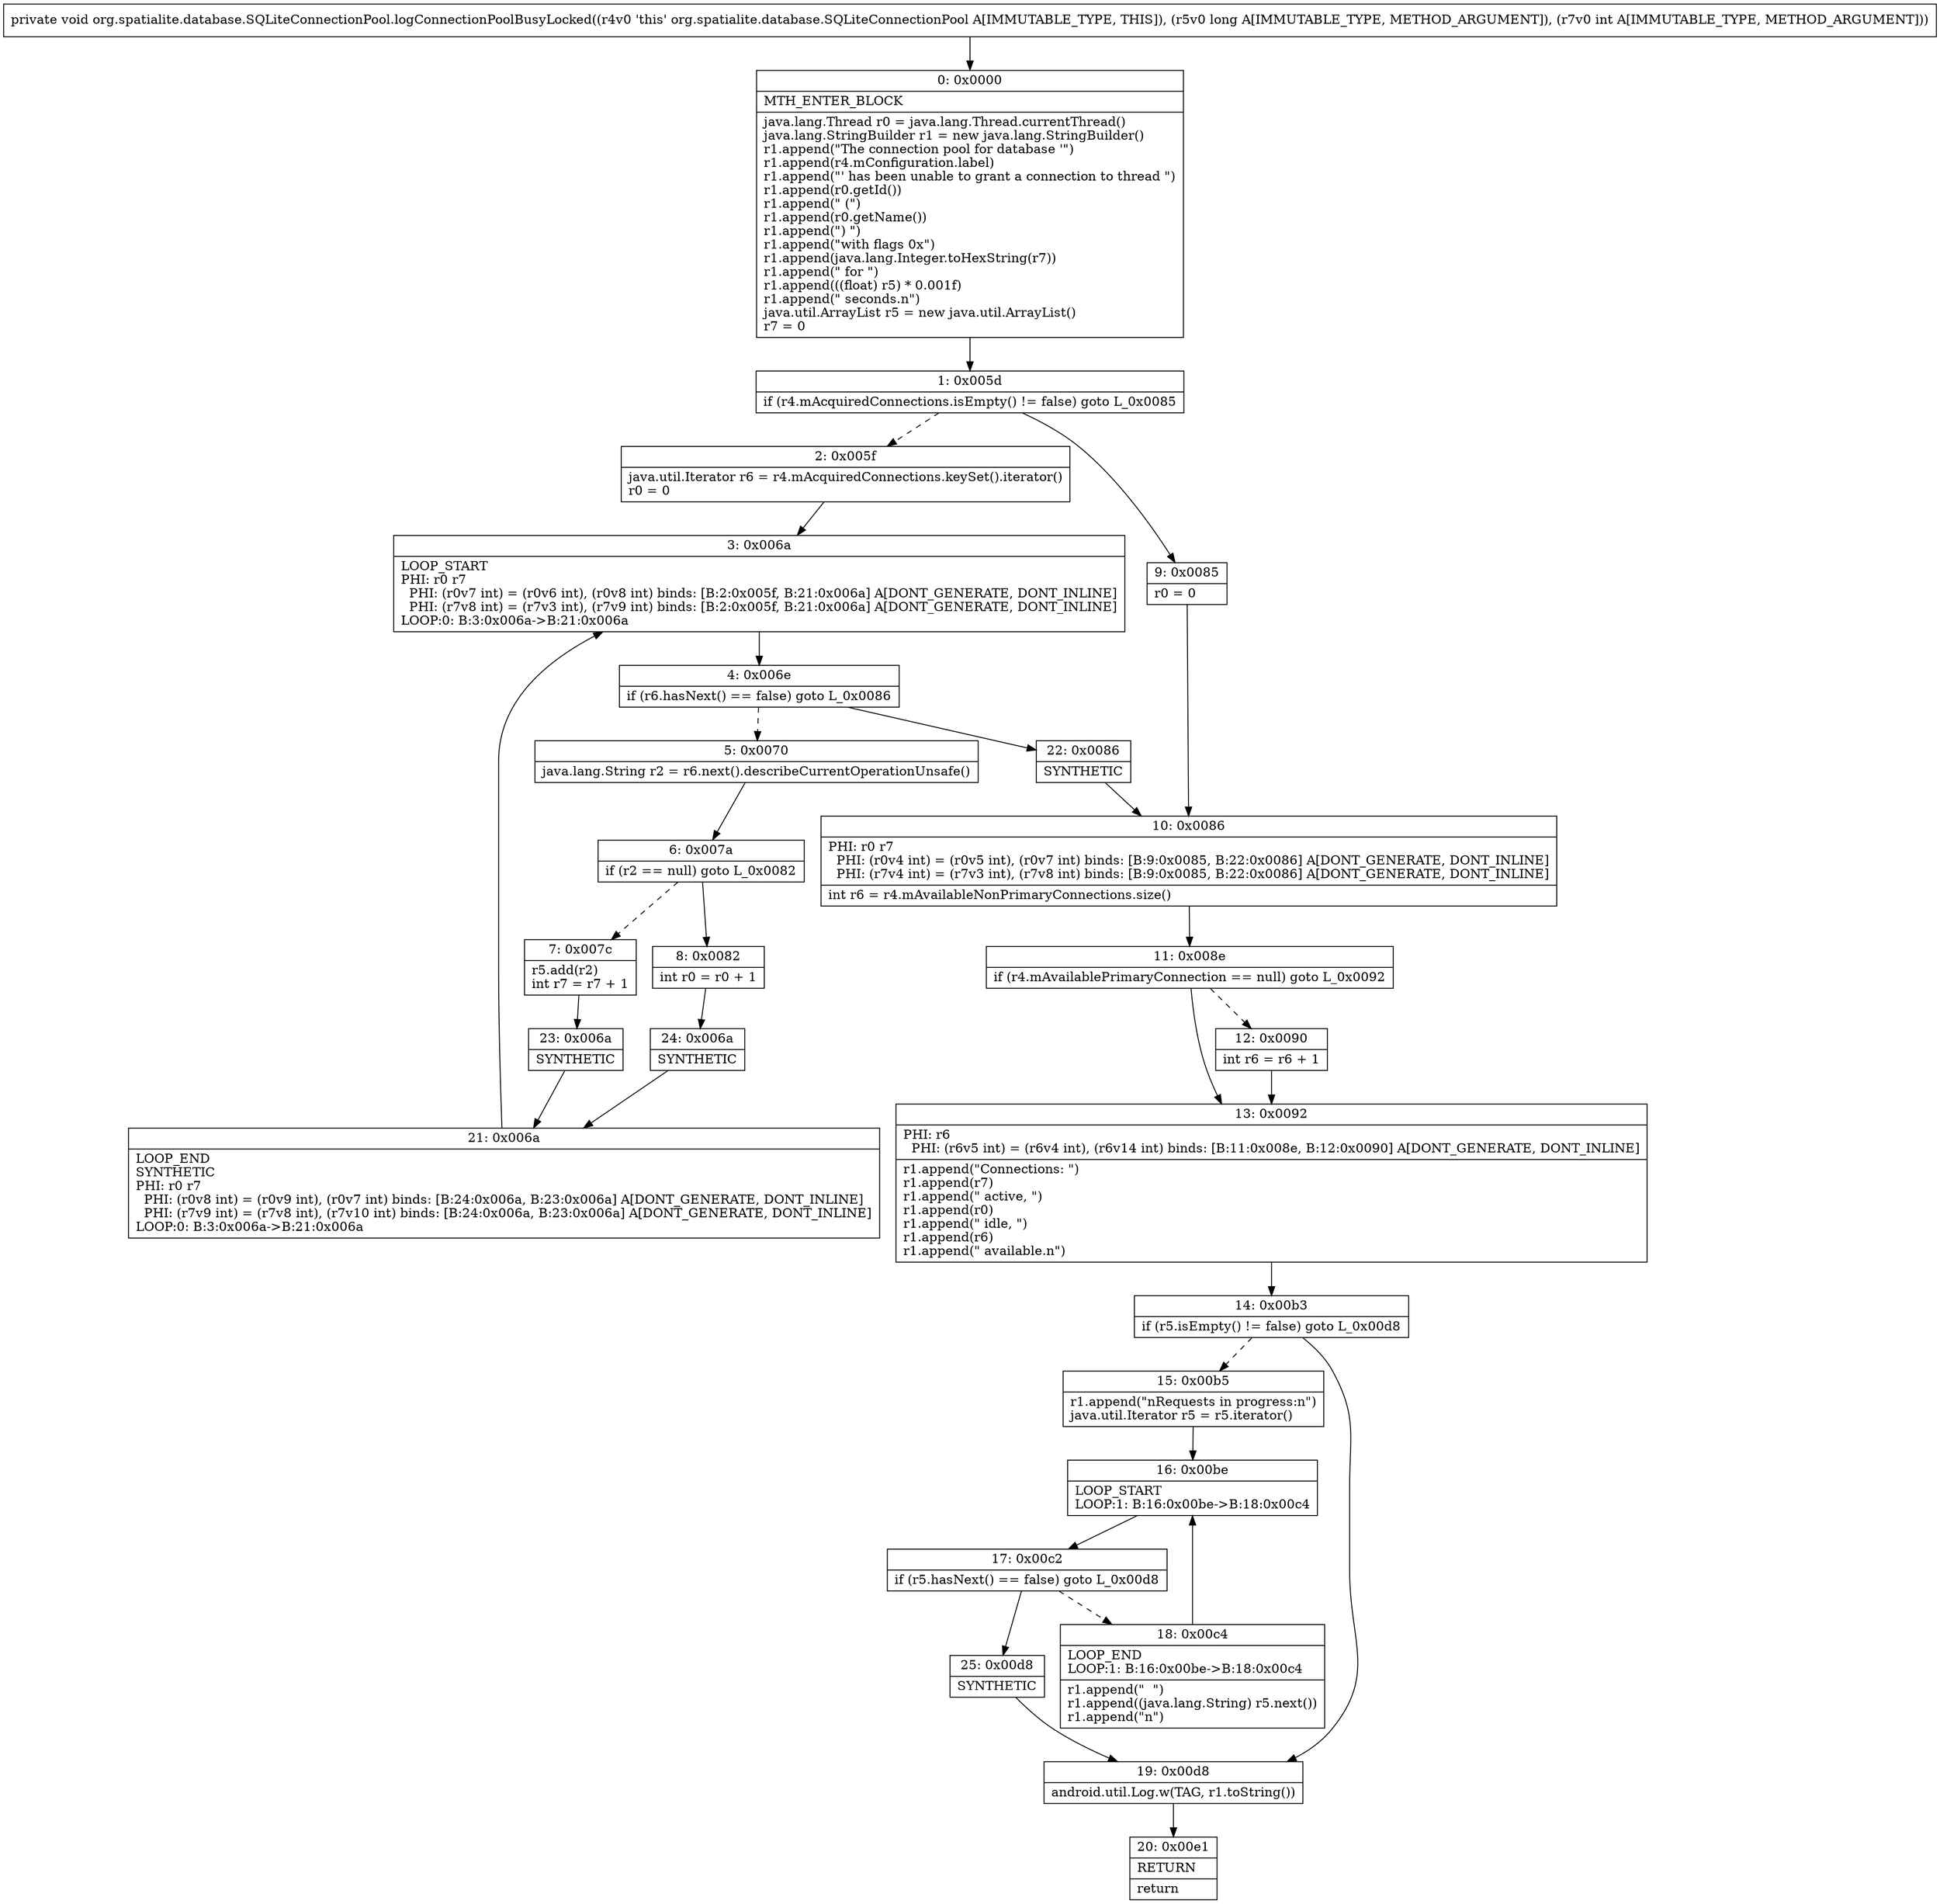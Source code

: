 digraph "CFG fororg.spatialite.database.SQLiteConnectionPool.logConnectionPoolBusyLocked(JI)V" {
Node_0 [shape=record,label="{0\:\ 0x0000|MTH_ENTER_BLOCK\l|java.lang.Thread r0 = java.lang.Thread.currentThread()\ljava.lang.StringBuilder r1 = new java.lang.StringBuilder()\lr1.append(\"The connection pool for database '\")\lr1.append(r4.mConfiguration.label)\lr1.append(\"' has been unable to grant a connection to thread \")\lr1.append(r0.getId())\lr1.append(\" (\")\lr1.append(r0.getName())\lr1.append(\") \")\lr1.append(\"with flags 0x\")\lr1.append(java.lang.Integer.toHexString(r7))\lr1.append(\" for \")\lr1.append(((float) r5) * 0.001f)\lr1.append(\" seconds.n\")\ljava.util.ArrayList r5 = new java.util.ArrayList()\lr7 = 0\l}"];
Node_1 [shape=record,label="{1\:\ 0x005d|if (r4.mAcquiredConnections.isEmpty() != false) goto L_0x0085\l}"];
Node_2 [shape=record,label="{2\:\ 0x005f|java.util.Iterator r6 = r4.mAcquiredConnections.keySet().iterator()\lr0 = 0\l}"];
Node_3 [shape=record,label="{3\:\ 0x006a|LOOP_START\lPHI: r0 r7 \l  PHI: (r0v7 int) = (r0v6 int), (r0v8 int) binds: [B:2:0x005f, B:21:0x006a] A[DONT_GENERATE, DONT_INLINE]\l  PHI: (r7v8 int) = (r7v3 int), (r7v9 int) binds: [B:2:0x005f, B:21:0x006a] A[DONT_GENERATE, DONT_INLINE]\lLOOP:0: B:3:0x006a\-\>B:21:0x006a\l}"];
Node_4 [shape=record,label="{4\:\ 0x006e|if (r6.hasNext() == false) goto L_0x0086\l}"];
Node_5 [shape=record,label="{5\:\ 0x0070|java.lang.String r2 = r6.next().describeCurrentOperationUnsafe()\l}"];
Node_6 [shape=record,label="{6\:\ 0x007a|if (r2 == null) goto L_0x0082\l}"];
Node_7 [shape=record,label="{7\:\ 0x007c|r5.add(r2)\lint r7 = r7 + 1\l}"];
Node_8 [shape=record,label="{8\:\ 0x0082|int r0 = r0 + 1\l}"];
Node_9 [shape=record,label="{9\:\ 0x0085|r0 = 0\l}"];
Node_10 [shape=record,label="{10\:\ 0x0086|PHI: r0 r7 \l  PHI: (r0v4 int) = (r0v5 int), (r0v7 int) binds: [B:9:0x0085, B:22:0x0086] A[DONT_GENERATE, DONT_INLINE]\l  PHI: (r7v4 int) = (r7v3 int), (r7v8 int) binds: [B:9:0x0085, B:22:0x0086] A[DONT_GENERATE, DONT_INLINE]\l|int r6 = r4.mAvailableNonPrimaryConnections.size()\l}"];
Node_11 [shape=record,label="{11\:\ 0x008e|if (r4.mAvailablePrimaryConnection == null) goto L_0x0092\l}"];
Node_12 [shape=record,label="{12\:\ 0x0090|int r6 = r6 + 1\l}"];
Node_13 [shape=record,label="{13\:\ 0x0092|PHI: r6 \l  PHI: (r6v5 int) = (r6v4 int), (r6v14 int) binds: [B:11:0x008e, B:12:0x0090] A[DONT_GENERATE, DONT_INLINE]\l|r1.append(\"Connections: \")\lr1.append(r7)\lr1.append(\" active, \")\lr1.append(r0)\lr1.append(\" idle, \")\lr1.append(r6)\lr1.append(\" available.n\")\l}"];
Node_14 [shape=record,label="{14\:\ 0x00b3|if (r5.isEmpty() != false) goto L_0x00d8\l}"];
Node_15 [shape=record,label="{15\:\ 0x00b5|r1.append(\"nRequests in progress:n\")\ljava.util.Iterator r5 = r5.iterator()\l}"];
Node_16 [shape=record,label="{16\:\ 0x00be|LOOP_START\lLOOP:1: B:16:0x00be\-\>B:18:0x00c4\l}"];
Node_17 [shape=record,label="{17\:\ 0x00c2|if (r5.hasNext() == false) goto L_0x00d8\l}"];
Node_18 [shape=record,label="{18\:\ 0x00c4|LOOP_END\lLOOP:1: B:16:0x00be\-\>B:18:0x00c4\l|r1.append(\"  \")\lr1.append((java.lang.String) r5.next())\lr1.append(\"n\")\l}"];
Node_19 [shape=record,label="{19\:\ 0x00d8|android.util.Log.w(TAG, r1.toString())\l}"];
Node_20 [shape=record,label="{20\:\ 0x00e1|RETURN\l|return\l}"];
Node_21 [shape=record,label="{21\:\ 0x006a|LOOP_END\lSYNTHETIC\lPHI: r0 r7 \l  PHI: (r0v8 int) = (r0v9 int), (r0v7 int) binds: [B:24:0x006a, B:23:0x006a] A[DONT_GENERATE, DONT_INLINE]\l  PHI: (r7v9 int) = (r7v8 int), (r7v10 int) binds: [B:24:0x006a, B:23:0x006a] A[DONT_GENERATE, DONT_INLINE]\lLOOP:0: B:3:0x006a\-\>B:21:0x006a\l}"];
Node_22 [shape=record,label="{22\:\ 0x0086|SYNTHETIC\l}"];
Node_23 [shape=record,label="{23\:\ 0x006a|SYNTHETIC\l}"];
Node_24 [shape=record,label="{24\:\ 0x006a|SYNTHETIC\l}"];
Node_25 [shape=record,label="{25\:\ 0x00d8|SYNTHETIC\l}"];
MethodNode[shape=record,label="{private void org.spatialite.database.SQLiteConnectionPool.logConnectionPoolBusyLocked((r4v0 'this' org.spatialite.database.SQLiteConnectionPool A[IMMUTABLE_TYPE, THIS]), (r5v0 long A[IMMUTABLE_TYPE, METHOD_ARGUMENT]), (r7v0 int A[IMMUTABLE_TYPE, METHOD_ARGUMENT])) }"];
MethodNode -> Node_0;
Node_0 -> Node_1;
Node_1 -> Node_2[style=dashed];
Node_1 -> Node_9;
Node_2 -> Node_3;
Node_3 -> Node_4;
Node_4 -> Node_5[style=dashed];
Node_4 -> Node_22;
Node_5 -> Node_6;
Node_6 -> Node_7[style=dashed];
Node_6 -> Node_8;
Node_7 -> Node_23;
Node_8 -> Node_24;
Node_9 -> Node_10;
Node_10 -> Node_11;
Node_11 -> Node_12[style=dashed];
Node_11 -> Node_13;
Node_12 -> Node_13;
Node_13 -> Node_14;
Node_14 -> Node_15[style=dashed];
Node_14 -> Node_19;
Node_15 -> Node_16;
Node_16 -> Node_17;
Node_17 -> Node_18[style=dashed];
Node_17 -> Node_25;
Node_18 -> Node_16;
Node_19 -> Node_20;
Node_21 -> Node_3;
Node_22 -> Node_10;
Node_23 -> Node_21;
Node_24 -> Node_21;
Node_25 -> Node_19;
}

